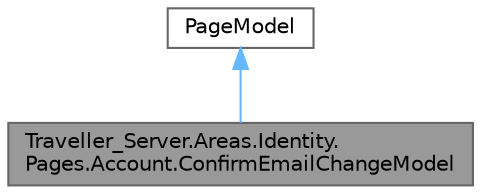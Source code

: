 digraph "Traveller_Server.Areas.Identity.Pages.Account.ConfirmEmailChangeModel"
{
 // LATEX_PDF_SIZE
  bgcolor="transparent";
  edge [fontname=Helvetica,fontsize=10,labelfontname=Helvetica,labelfontsize=10];
  node [fontname=Helvetica,fontsize=10,shape=box,height=0.2,width=0.4];
  Node1 [label="Traveller_Server.Areas.Identity.\lPages.Account.ConfirmEmailChangeModel",height=0.2,width=0.4,color="gray40", fillcolor="grey60", style="filled", fontcolor="black",tooltip=" "];
  Node2 -> Node1 [dir="back",color="steelblue1",style="solid"];
  Node2 [label="PageModel",height=0.2,width=0.4,color="gray40", fillcolor="white", style="filled",tooltip=" "];
}
